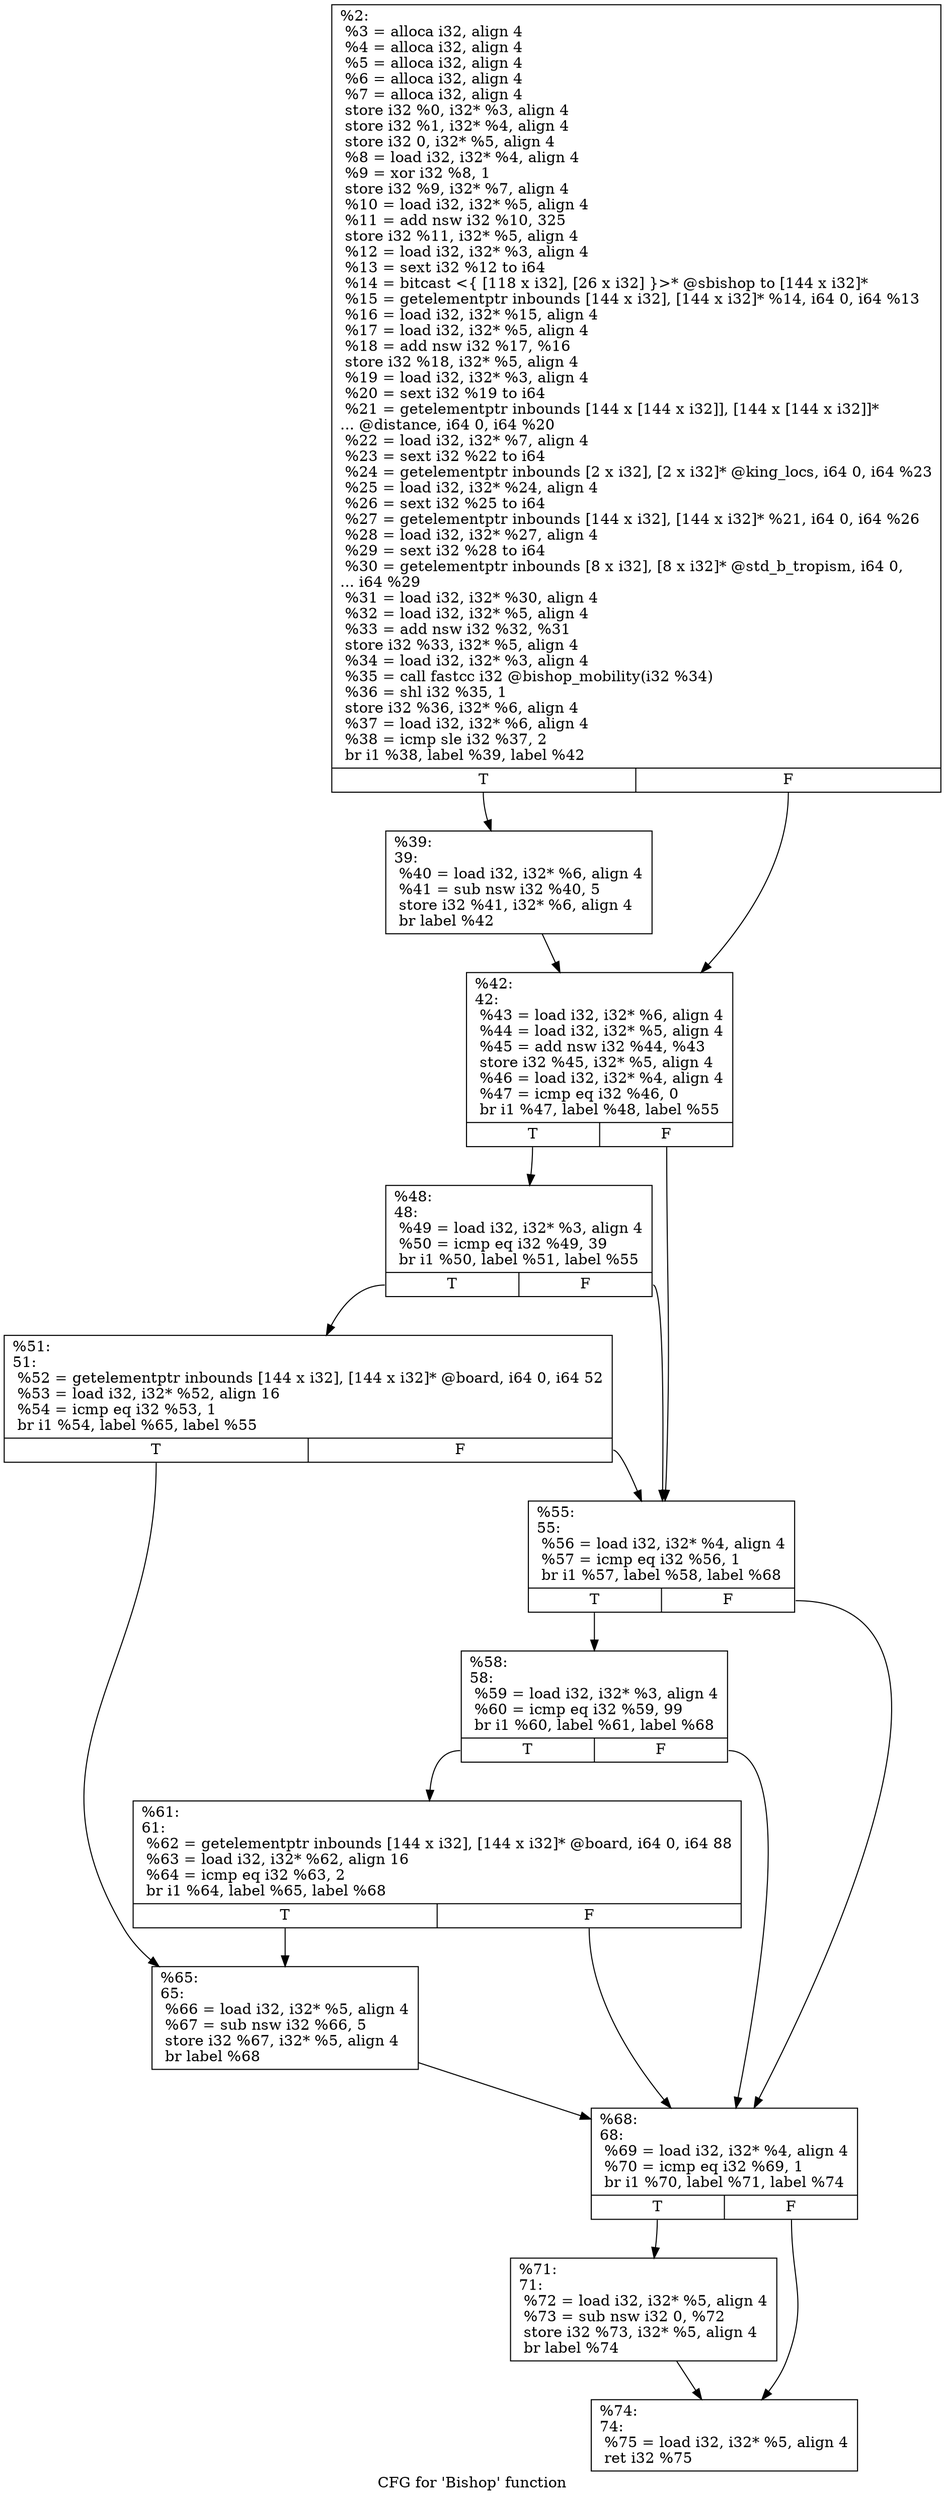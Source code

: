 digraph "CFG for 'Bishop' function" {
	label="CFG for 'Bishop' function";

	Node0x25c0d30 [shape=record,label="{%2:\l  %3 = alloca i32, align 4\l  %4 = alloca i32, align 4\l  %5 = alloca i32, align 4\l  %6 = alloca i32, align 4\l  %7 = alloca i32, align 4\l  store i32 %0, i32* %3, align 4\l  store i32 %1, i32* %4, align 4\l  store i32 0, i32* %5, align 4\l  %8 = load i32, i32* %4, align 4\l  %9 = xor i32 %8, 1\l  store i32 %9, i32* %7, align 4\l  %10 = load i32, i32* %5, align 4\l  %11 = add nsw i32 %10, 325\l  store i32 %11, i32* %5, align 4\l  %12 = load i32, i32* %3, align 4\l  %13 = sext i32 %12 to i64\l  %14 = bitcast \<\{ [118 x i32], [26 x i32] \}\>* @sbishop to [144 x i32]*\l  %15 = getelementptr inbounds [144 x i32], [144 x i32]* %14, i64 0, i64 %13\l  %16 = load i32, i32* %15, align 4\l  %17 = load i32, i32* %5, align 4\l  %18 = add nsw i32 %17, %16\l  store i32 %18, i32* %5, align 4\l  %19 = load i32, i32* %3, align 4\l  %20 = sext i32 %19 to i64\l  %21 = getelementptr inbounds [144 x [144 x i32]], [144 x [144 x i32]]*\l... @distance, i64 0, i64 %20\l  %22 = load i32, i32* %7, align 4\l  %23 = sext i32 %22 to i64\l  %24 = getelementptr inbounds [2 x i32], [2 x i32]* @king_locs, i64 0, i64 %23\l  %25 = load i32, i32* %24, align 4\l  %26 = sext i32 %25 to i64\l  %27 = getelementptr inbounds [144 x i32], [144 x i32]* %21, i64 0, i64 %26\l  %28 = load i32, i32* %27, align 4\l  %29 = sext i32 %28 to i64\l  %30 = getelementptr inbounds [8 x i32], [8 x i32]* @std_b_tropism, i64 0,\l... i64 %29\l  %31 = load i32, i32* %30, align 4\l  %32 = load i32, i32* %5, align 4\l  %33 = add nsw i32 %32, %31\l  store i32 %33, i32* %5, align 4\l  %34 = load i32, i32* %3, align 4\l  %35 = call fastcc i32 @bishop_mobility(i32 %34)\l  %36 = shl i32 %35, 1\l  store i32 %36, i32* %6, align 4\l  %37 = load i32, i32* %6, align 4\l  %38 = icmp sle i32 %37, 2\l  br i1 %38, label %39, label %42\l|{<s0>T|<s1>F}}"];
	Node0x25c0d30:s0 -> Node0x25c48d0;
	Node0x25c0d30:s1 -> Node0x25c4920;
	Node0x25c48d0 [shape=record,label="{%39:\l39:                                               \l  %40 = load i32, i32* %6, align 4\l  %41 = sub nsw i32 %40, 5\l  store i32 %41, i32* %6, align 4\l  br label %42\l}"];
	Node0x25c48d0 -> Node0x25c4920;
	Node0x25c4920 [shape=record,label="{%42:\l42:                                               \l  %43 = load i32, i32* %6, align 4\l  %44 = load i32, i32* %5, align 4\l  %45 = add nsw i32 %44, %43\l  store i32 %45, i32* %5, align 4\l  %46 = load i32, i32* %4, align 4\l  %47 = icmp eq i32 %46, 0\l  br i1 %47, label %48, label %55\l|{<s0>T|<s1>F}}"];
	Node0x25c4920:s0 -> Node0x25c4970;
	Node0x25c4920:s1 -> Node0x25c4a10;
	Node0x25c4970 [shape=record,label="{%48:\l48:                                               \l  %49 = load i32, i32* %3, align 4\l  %50 = icmp eq i32 %49, 39\l  br i1 %50, label %51, label %55\l|{<s0>T|<s1>F}}"];
	Node0x25c4970:s0 -> Node0x25c49c0;
	Node0x25c4970:s1 -> Node0x25c4a10;
	Node0x25c49c0 [shape=record,label="{%51:\l51:                                               \l  %52 = getelementptr inbounds [144 x i32], [144 x i32]* @board, i64 0, i64 52\l  %53 = load i32, i32* %52, align 16\l  %54 = icmp eq i32 %53, 1\l  br i1 %54, label %65, label %55\l|{<s0>T|<s1>F}}"];
	Node0x25c49c0:s0 -> Node0x25c4b00;
	Node0x25c49c0:s1 -> Node0x25c4a10;
	Node0x25c4a10 [shape=record,label="{%55:\l55:                                               \l  %56 = load i32, i32* %4, align 4\l  %57 = icmp eq i32 %56, 1\l  br i1 %57, label %58, label %68\l|{<s0>T|<s1>F}}"];
	Node0x25c4a10:s0 -> Node0x25c4a60;
	Node0x25c4a10:s1 -> Node0x25c4b50;
	Node0x25c4a60 [shape=record,label="{%58:\l58:                                               \l  %59 = load i32, i32* %3, align 4\l  %60 = icmp eq i32 %59, 99\l  br i1 %60, label %61, label %68\l|{<s0>T|<s1>F}}"];
	Node0x25c4a60:s0 -> Node0x25c4ab0;
	Node0x25c4a60:s1 -> Node0x25c4b50;
	Node0x25c4ab0 [shape=record,label="{%61:\l61:                                               \l  %62 = getelementptr inbounds [144 x i32], [144 x i32]* @board, i64 0, i64 88\l  %63 = load i32, i32* %62, align 16\l  %64 = icmp eq i32 %63, 2\l  br i1 %64, label %65, label %68\l|{<s0>T|<s1>F}}"];
	Node0x25c4ab0:s0 -> Node0x25c4b00;
	Node0x25c4ab0:s1 -> Node0x25c4b50;
	Node0x25c4b00 [shape=record,label="{%65:\l65:                                               \l  %66 = load i32, i32* %5, align 4\l  %67 = sub nsw i32 %66, 5\l  store i32 %67, i32* %5, align 4\l  br label %68\l}"];
	Node0x25c4b00 -> Node0x25c4b50;
	Node0x25c4b50 [shape=record,label="{%68:\l68:                                               \l  %69 = load i32, i32* %4, align 4\l  %70 = icmp eq i32 %69, 1\l  br i1 %70, label %71, label %74\l|{<s0>T|<s1>F}}"];
	Node0x25c4b50:s0 -> Node0x25c4ba0;
	Node0x25c4b50:s1 -> Node0x25c4bf0;
	Node0x25c4ba0 [shape=record,label="{%71:\l71:                                               \l  %72 = load i32, i32* %5, align 4\l  %73 = sub nsw i32 0, %72\l  store i32 %73, i32* %5, align 4\l  br label %74\l}"];
	Node0x25c4ba0 -> Node0x25c4bf0;
	Node0x25c4bf0 [shape=record,label="{%74:\l74:                                               \l  %75 = load i32, i32* %5, align 4\l  ret i32 %75\l}"];
}
